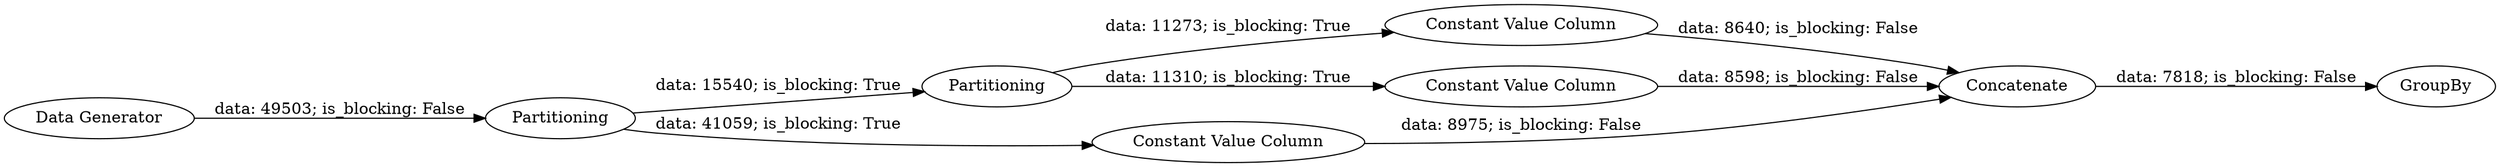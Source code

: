 digraph {
	"-2805910687557088194_3" [label=Partitioning]
	"-2805910687557088194_2" [label=Partitioning]
	"-2805910687557088194_6" [label="Constant Value Column"]
	"-2805910687557088194_4" [label="Constant Value Column"]
	"-2805910687557088194_7" [label=Concatenate]
	"-2805910687557088194_5" [label="Constant Value Column"]
	"-2805910687557088194_1" [label="Data Generator"]
	"-2805910687557088194_8" [label=GroupBy]
	"-2805910687557088194_7" -> "-2805910687557088194_8" [label="data: 7818; is_blocking: False"]
	"-2805910687557088194_5" -> "-2805910687557088194_7" [label="data: 8598; is_blocking: False"]
	"-2805910687557088194_3" -> "-2805910687557088194_6" [label="data: 11273; is_blocking: True"]
	"-2805910687557088194_2" -> "-2805910687557088194_4" [label="data: 41059; is_blocking: True"]
	"-2805910687557088194_2" -> "-2805910687557088194_3" [label="data: 15540; is_blocking: True"]
	"-2805910687557088194_1" -> "-2805910687557088194_2" [label="data: 49503; is_blocking: False"]
	"-2805910687557088194_6" -> "-2805910687557088194_7" [label="data: 8640; is_blocking: False"]
	"-2805910687557088194_4" -> "-2805910687557088194_7" [label="data: 8975; is_blocking: False"]
	"-2805910687557088194_3" -> "-2805910687557088194_5" [label="data: 11310; is_blocking: True"]
	rankdir=LR
}
